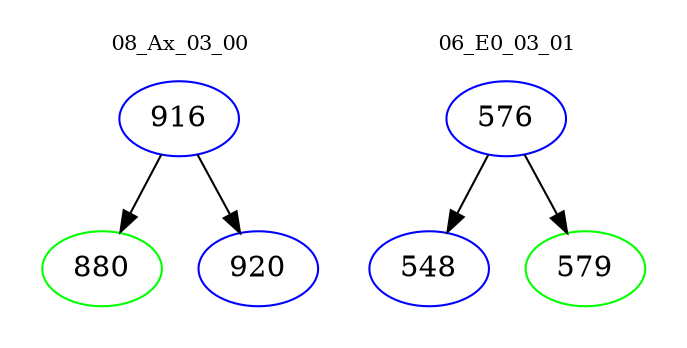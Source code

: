 digraph{
subgraph cluster_0 {
color = white
label = "08_Ax_03_00";
fontsize=10;
T0_916 [label="916", color="blue"]
T0_916 -> T0_880 [color="black"]
T0_880 [label="880", color="green"]
T0_916 -> T0_920 [color="black"]
T0_920 [label="920", color="blue"]
}
subgraph cluster_1 {
color = white
label = "06_E0_03_01";
fontsize=10;
T1_576 [label="576", color="blue"]
T1_576 -> T1_548 [color="black"]
T1_548 [label="548", color="blue"]
T1_576 -> T1_579 [color="black"]
T1_579 [label="579", color="green"]
}
}

